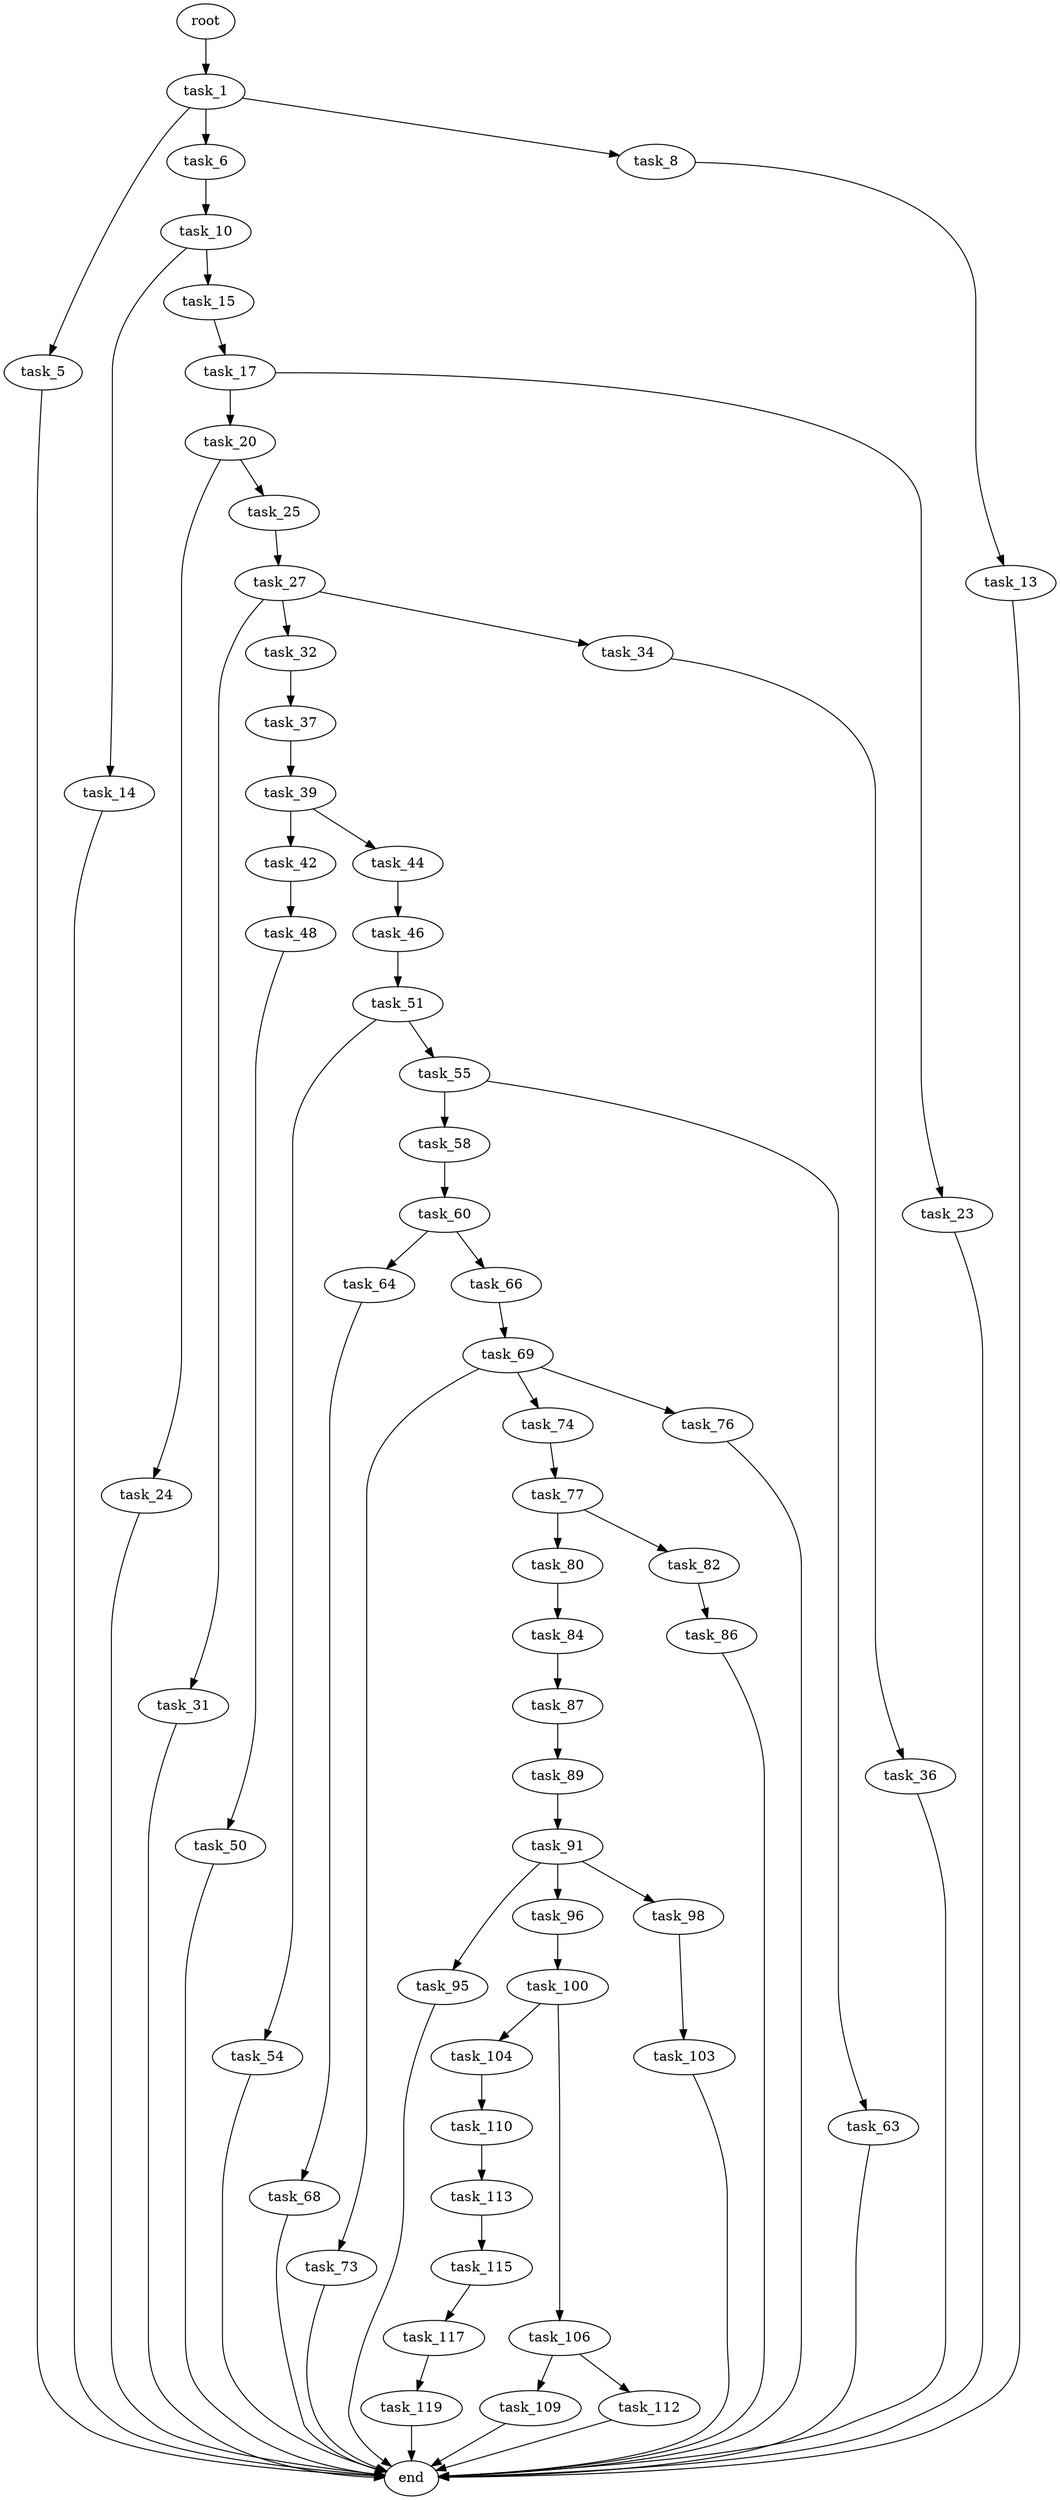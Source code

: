 digraph G {
  root [size="0.000000"];
  task_1 [size="111891159096.000000"];
  task_5 [size="37572487635.000000"];
  task_6 [size="554881157480.000000"];
  task_8 [size="3115007485.000000"];
  end [size="0.000000"];
  task_10 [size="231928233984.000000"];
  task_13 [size="903455280959.000000"];
  task_14 [size="472026441383.000000"];
  task_15 [size="68719476736.000000"];
  task_17 [size="28991029248.000000"];
  task_20 [size="782757789696.000000"];
  task_23 [size="15810898087.000000"];
  task_24 [size="19701556368.000000"];
  task_25 [size="17350130962.000000"];
  task_27 [size="68719476736.000000"];
  task_31 [size="20873615858.000000"];
  task_32 [size="28991029248.000000"];
  task_34 [size="368293445632.000000"];
  task_37 [size="404732877981.000000"];
  task_36 [size="419774824294.000000"];
  task_39 [size="76393850567.000000"];
  task_42 [size="231928233984.000000"];
  task_44 [size="857671474981.000000"];
  task_48 [size="92133138924.000000"];
  task_46 [size="17624983204.000000"];
  task_51 [size="519296692393.000000"];
  task_50 [size="184918552483.000000"];
  task_54 [size="35190725906.000000"];
  task_55 [size="638331983608.000000"];
  task_58 [size="5761045056.000000"];
  task_63 [size="641336735697.000000"];
  task_60 [size="1316050610.000000"];
  task_64 [size="472957705827.000000"];
  task_66 [size="240288744672.000000"];
  task_68 [size="13382462479.000000"];
  task_69 [size="1385261856490.000000"];
  task_73 [size="3353860167.000000"];
  task_74 [size="8589934592.000000"];
  task_76 [size="24047967756.000000"];
  task_77 [size="7548005895.000000"];
  task_80 [size="368293445632.000000"];
  task_82 [size="231928233984.000000"];
  task_84 [size="68719476736.000000"];
  task_86 [size="782757789696.000000"];
  task_87 [size="941544081038.000000"];
  task_89 [size="643942801424.000000"];
  task_91 [size="46838438614.000000"];
  task_95 [size="31451956974.000000"];
  task_96 [size="12633385269.000000"];
  task_98 [size="340144478077.000000"];
  task_100 [size="11235662344.000000"];
  task_103 [size="8259561374.000000"];
  task_104 [size="2333235822.000000"];
  task_106 [size="15386067505.000000"];
  task_110 [size="7693410894.000000"];
  task_109 [size="6521131349.000000"];
  task_112 [size="368293445632.000000"];
  task_113 [size="8589934592.000000"];
  task_115 [size="1073741824000.000000"];
  task_117 [size="19418186779.000000"];
  task_119 [size="38636820516.000000"];

  root -> task_1 [size="1.000000"];
  task_1 -> task_5 [size="134217728.000000"];
  task_1 -> task_6 [size="134217728.000000"];
  task_1 -> task_8 [size="134217728.000000"];
  task_5 -> end [size="1.000000"];
  task_6 -> task_10 [size="536870912.000000"];
  task_8 -> task_13 [size="75497472.000000"];
  task_10 -> task_14 [size="301989888.000000"];
  task_10 -> task_15 [size="301989888.000000"];
  task_13 -> end [size="1.000000"];
  task_14 -> end [size="1.000000"];
  task_15 -> task_17 [size="134217728.000000"];
  task_17 -> task_20 [size="75497472.000000"];
  task_17 -> task_23 [size="75497472.000000"];
  task_20 -> task_24 [size="679477248.000000"];
  task_20 -> task_25 [size="679477248.000000"];
  task_23 -> end [size="1.000000"];
  task_24 -> end [size="1.000000"];
  task_25 -> task_27 [size="301989888.000000"];
  task_27 -> task_31 [size="134217728.000000"];
  task_27 -> task_32 [size="134217728.000000"];
  task_27 -> task_34 [size="134217728.000000"];
  task_31 -> end [size="1.000000"];
  task_32 -> task_37 [size="75497472.000000"];
  task_34 -> task_36 [size="411041792.000000"];
  task_37 -> task_39 [size="838860800.000000"];
  task_36 -> end [size="1.000000"];
  task_39 -> task_42 [size="75497472.000000"];
  task_39 -> task_44 [size="75497472.000000"];
  task_42 -> task_48 [size="301989888.000000"];
  task_44 -> task_46 [size="679477248.000000"];
  task_48 -> task_50 [size="301989888.000000"];
  task_46 -> task_51 [size="301989888.000000"];
  task_51 -> task_54 [size="411041792.000000"];
  task_51 -> task_55 [size="411041792.000000"];
  task_50 -> end [size="1.000000"];
  task_54 -> end [size="1.000000"];
  task_55 -> task_58 [size="679477248.000000"];
  task_55 -> task_63 [size="679477248.000000"];
  task_58 -> task_60 [size="134217728.000000"];
  task_63 -> end [size="1.000000"];
  task_60 -> task_64 [size="33554432.000000"];
  task_60 -> task_66 [size="33554432.000000"];
  task_64 -> task_68 [size="411041792.000000"];
  task_66 -> task_69 [size="301989888.000000"];
  task_68 -> end [size="1.000000"];
  task_69 -> task_73 [size="838860800.000000"];
  task_69 -> task_74 [size="838860800.000000"];
  task_69 -> task_76 [size="838860800.000000"];
  task_73 -> end [size="1.000000"];
  task_74 -> task_77 [size="33554432.000000"];
  task_76 -> end [size="1.000000"];
  task_77 -> task_80 [size="209715200.000000"];
  task_77 -> task_82 [size="209715200.000000"];
  task_80 -> task_84 [size="411041792.000000"];
  task_82 -> task_86 [size="301989888.000000"];
  task_84 -> task_87 [size="134217728.000000"];
  task_86 -> end [size="1.000000"];
  task_87 -> task_89 [size="679477248.000000"];
  task_89 -> task_91 [size="536870912.000000"];
  task_91 -> task_95 [size="33554432.000000"];
  task_91 -> task_96 [size="33554432.000000"];
  task_91 -> task_98 [size="33554432.000000"];
  task_95 -> end [size="1.000000"];
  task_96 -> task_100 [size="301989888.000000"];
  task_98 -> task_103 [size="679477248.000000"];
  task_100 -> task_104 [size="411041792.000000"];
  task_100 -> task_106 [size="411041792.000000"];
  task_103 -> end [size="1.000000"];
  task_104 -> task_110 [size="134217728.000000"];
  task_106 -> task_109 [size="411041792.000000"];
  task_106 -> task_112 [size="411041792.000000"];
  task_110 -> task_113 [size="134217728.000000"];
  task_109 -> end [size="1.000000"];
  task_112 -> end [size="1.000000"];
  task_113 -> task_115 [size="33554432.000000"];
  task_115 -> task_117 [size="838860800.000000"];
  task_117 -> task_119 [size="75497472.000000"];
  task_119 -> end [size="1.000000"];
}
